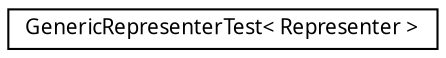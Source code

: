 digraph G
{
  edge [fontname="FreeSans.ttf",fontsize="10",labelfontname="FreeSans.ttf",labelfontsize="10"];
  node [fontname="FreeSans.ttf",fontsize="10",shape=record];
  rankdir="LR";
  Node1 [label="GenericRepresenterTest\< Representer \>",height=0.2,width=0.4,color="black", fillcolor="white", style="filled",URL="$classGenericRepresenterTest.html"];
}
